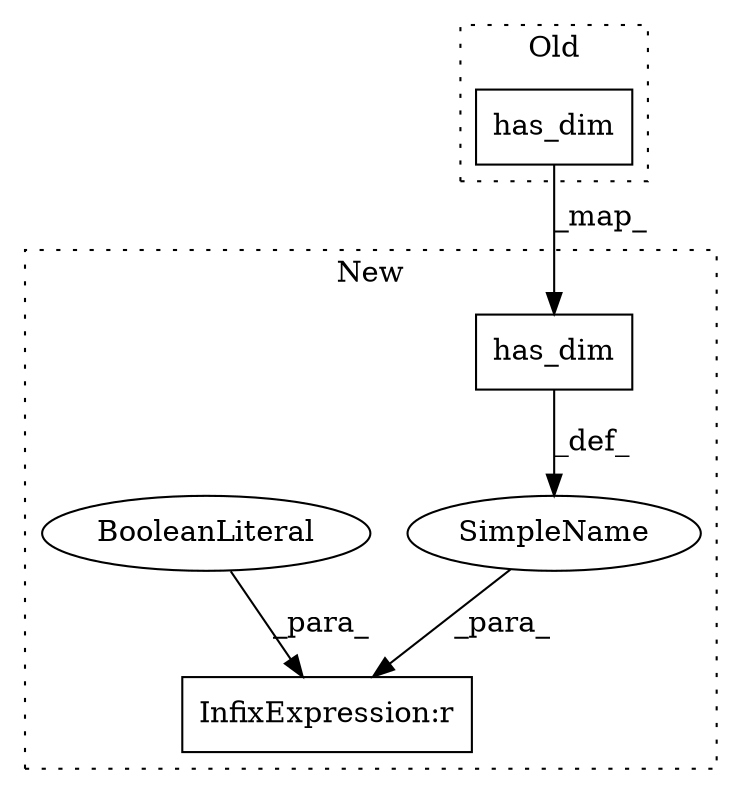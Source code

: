 digraph G {
subgraph cluster0 {
1 [label="has_dim" a="32" s="4470,4482" l="8,1" shape="box"];
label = "Old";
style="dotted";
}
subgraph cluster1 {
2 [label="has_dim" a="32" s="4437,4449" l="8,1" shape="box"];
3 [label="SimpleName" a="42" s="" l="" shape="ellipse"];
4 [label="InfixExpression:r" a="27" s="4450" l="4" shape="box"];
5 [label="BooleanLiteral" a="9" s="4454" l="5" shape="ellipse"];
label = "New";
style="dotted";
}
1 -> 2 [label="_map_"];
2 -> 3 [label="_def_"];
3 -> 4 [label="_para_"];
5 -> 4 [label="_para_"];
}